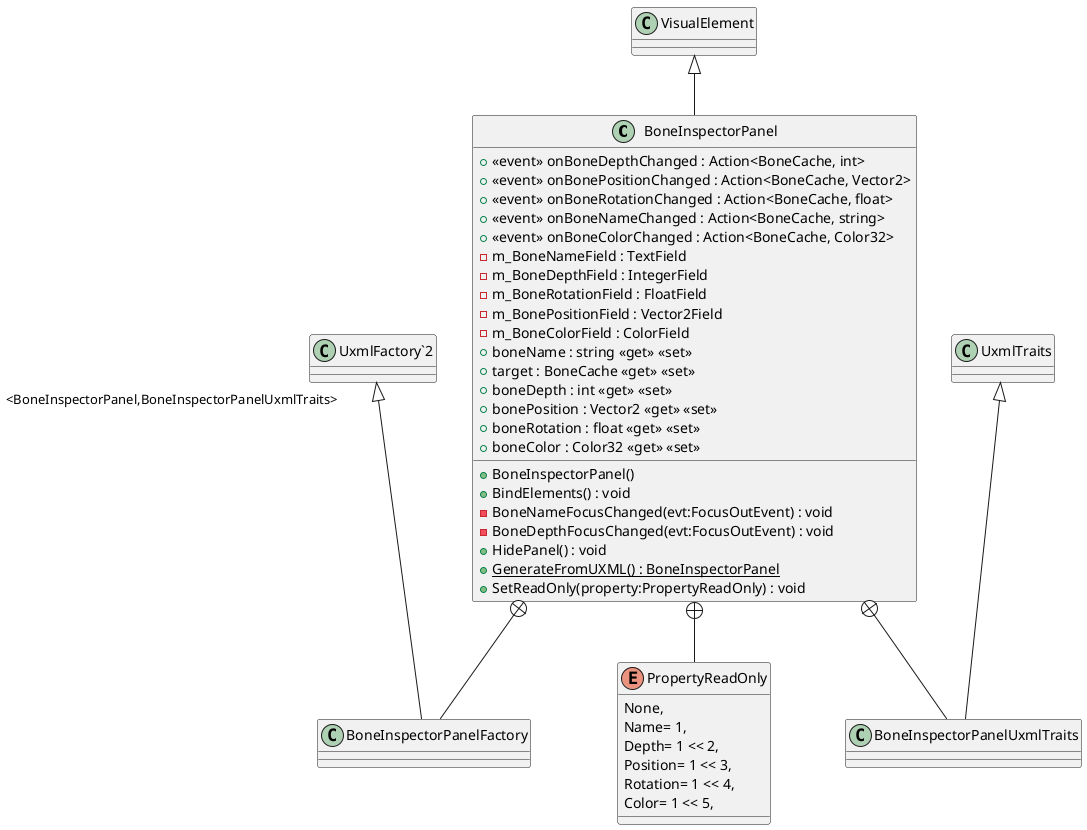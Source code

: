 @startuml
class BoneInspectorPanel {
    +  <<event>> onBoneDepthChanged : Action<BoneCache, int> 
    +  <<event>> onBonePositionChanged : Action<BoneCache, Vector2> 
    +  <<event>> onBoneRotationChanged : Action<BoneCache, float> 
    +  <<event>> onBoneNameChanged : Action<BoneCache, string> 
    +  <<event>> onBoneColorChanged : Action<BoneCache, Color32> 
    - m_BoneNameField : TextField
    - m_BoneDepthField : IntegerField
    - m_BoneRotationField : FloatField
    - m_BonePositionField : Vector2Field
    - m_BoneColorField : ColorField
    + boneName : string <<get>> <<set>>
    + target : BoneCache <<get>> <<set>>
    + boneDepth : int <<get>> <<set>>
    + bonePosition : Vector2 <<get>> <<set>>
    + boneRotation : float <<get>> <<set>>
    + boneColor : Color32 <<get>> <<set>>
    + BoneInspectorPanel()
    + BindElements() : void
    - BoneNameFocusChanged(evt:FocusOutEvent) : void
    - BoneDepthFocusChanged(evt:FocusOutEvent) : void
    + HidePanel() : void
    + {static} GenerateFromUXML() : BoneInspectorPanel
    + SetReadOnly(property:PropertyReadOnly) : void
}
enum PropertyReadOnly {
    None,
    Name= 1,
    Depth= 1 << 2,
    Position= 1 << 3,
    Rotation= 1 << 4,
    Color= 1 << 5,
}
class BoneInspectorPanelFactory {
}
class BoneInspectorPanelUxmlTraits {
}
VisualElement <|-- BoneInspectorPanel
BoneInspectorPanel +-- PropertyReadOnly
BoneInspectorPanel +-- BoneInspectorPanelFactory
"UxmlFactory`2" "<BoneInspectorPanel,BoneInspectorPanelUxmlTraits>" <|-- BoneInspectorPanelFactory
BoneInspectorPanel +-- BoneInspectorPanelUxmlTraits
UxmlTraits <|-- BoneInspectorPanelUxmlTraits
@enduml
